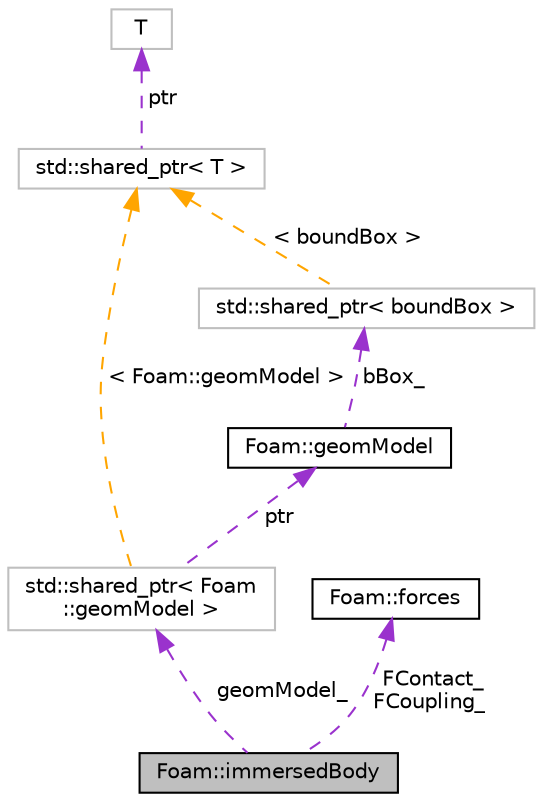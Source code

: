 digraph "Foam::immersedBody"
{
 // LATEX_PDF_SIZE
  edge [fontname="Helvetica",fontsize="10",labelfontname="Helvetica",labelfontsize="10"];
  node [fontname="Helvetica",fontsize="10",shape=record];
  Node1 [label="Foam::immersedBody",height=0.2,width=0.4,color="black", fillcolor="grey75", style="filled", fontcolor="black",tooltip=" "];
  Node2 -> Node1 [dir="back",color="darkorchid3",fontsize="10",style="dashed",label=" geomModel_" ,fontname="Helvetica"];
  Node2 [label="std::shared_ptr\< Foam\l::geomModel \>",height=0.2,width=0.4,color="grey75", fillcolor="white", style="filled",tooltip=" "];
  Node3 -> Node2 [dir="back",color="darkorchid3",fontsize="10",style="dashed",label=" ptr" ,fontname="Helvetica"];
  Node3 [label="Foam::geomModel",height=0.2,width=0.4,color="black", fillcolor="white", style="filled",URL="$classFoam_1_1geomModel.html",tooltip=" "];
  Node4 -> Node3 [dir="back",color="darkorchid3",fontsize="10",style="dashed",label=" bBox_" ,fontname="Helvetica"];
  Node4 [label="std::shared_ptr\< boundBox \>",height=0.2,width=0.4,color="grey75", fillcolor="white", style="filled",tooltip=" "];
  Node5 -> Node4 [dir="back",color="orange",fontsize="10",style="dashed",label=" \< boundBox \>" ,fontname="Helvetica"];
  Node5 [label="std::shared_ptr\< T \>",height=0.2,width=0.4,color="grey75", fillcolor="white", style="filled",tooltip="STL class."];
  Node6 -> Node5 [dir="back",color="darkorchid3",fontsize="10",style="dashed",label=" ptr" ,fontname="Helvetica"];
  Node6 [label="T",height=0.2,width=0.4,color="grey75", fillcolor="white", style="filled",tooltip=" "];
  Node5 -> Node2 [dir="back",color="orange",fontsize="10",style="dashed",label=" \< Foam::geomModel \>" ,fontname="Helvetica"];
  Node7 -> Node1 [dir="back",color="darkorchid3",fontsize="10",style="dashed",label=" FContact_\nFCoupling_" ,fontname="Helvetica"];
  Node7 [label="Foam::forces",height=0.2,width=0.4,color="black", fillcolor="white", style="filled",URL="$structFoam_1_1forces.html",tooltip=" "];
}

